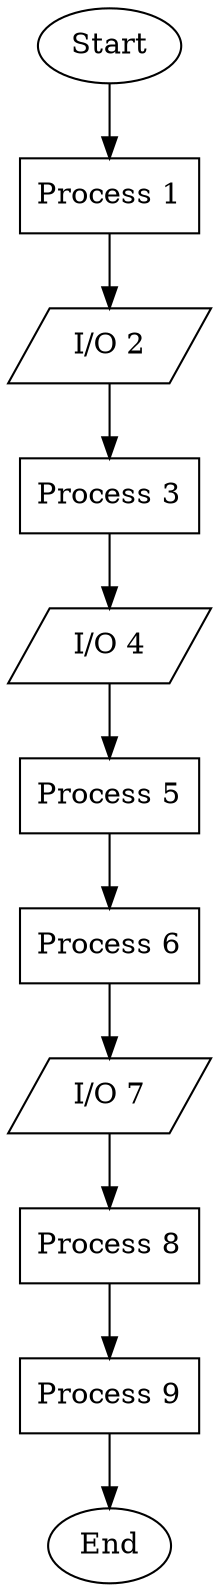 // Linear Flowchart 18
digraph {
	rankdir=TB
	1 [label=Start shape=oval]
	2 [label="Process 1" shape=box]
	1 -> 2
	3 [label="I/O 2" shape=parallelogram]
	2 -> 3
	4 [label="Process 3" shape=box]
	3 -> 4
	5 [label="I/O 4" shape=parallelogram]
	4 -> 5
	6 [label="Process 5" shape=box]
	5 -> 6
	7 [label="Process 6" shape=box]
	6 -> 7
	8 [label="I/O 7" shape=parallelogram]
	7 -> 8
	9 [label="Process 8" shape=box]
	8 -> 9
	10 [label="Process 9" shape=box]
	9 -> 10
	11 [label=End shape=oval]
	10 -> 11
}
